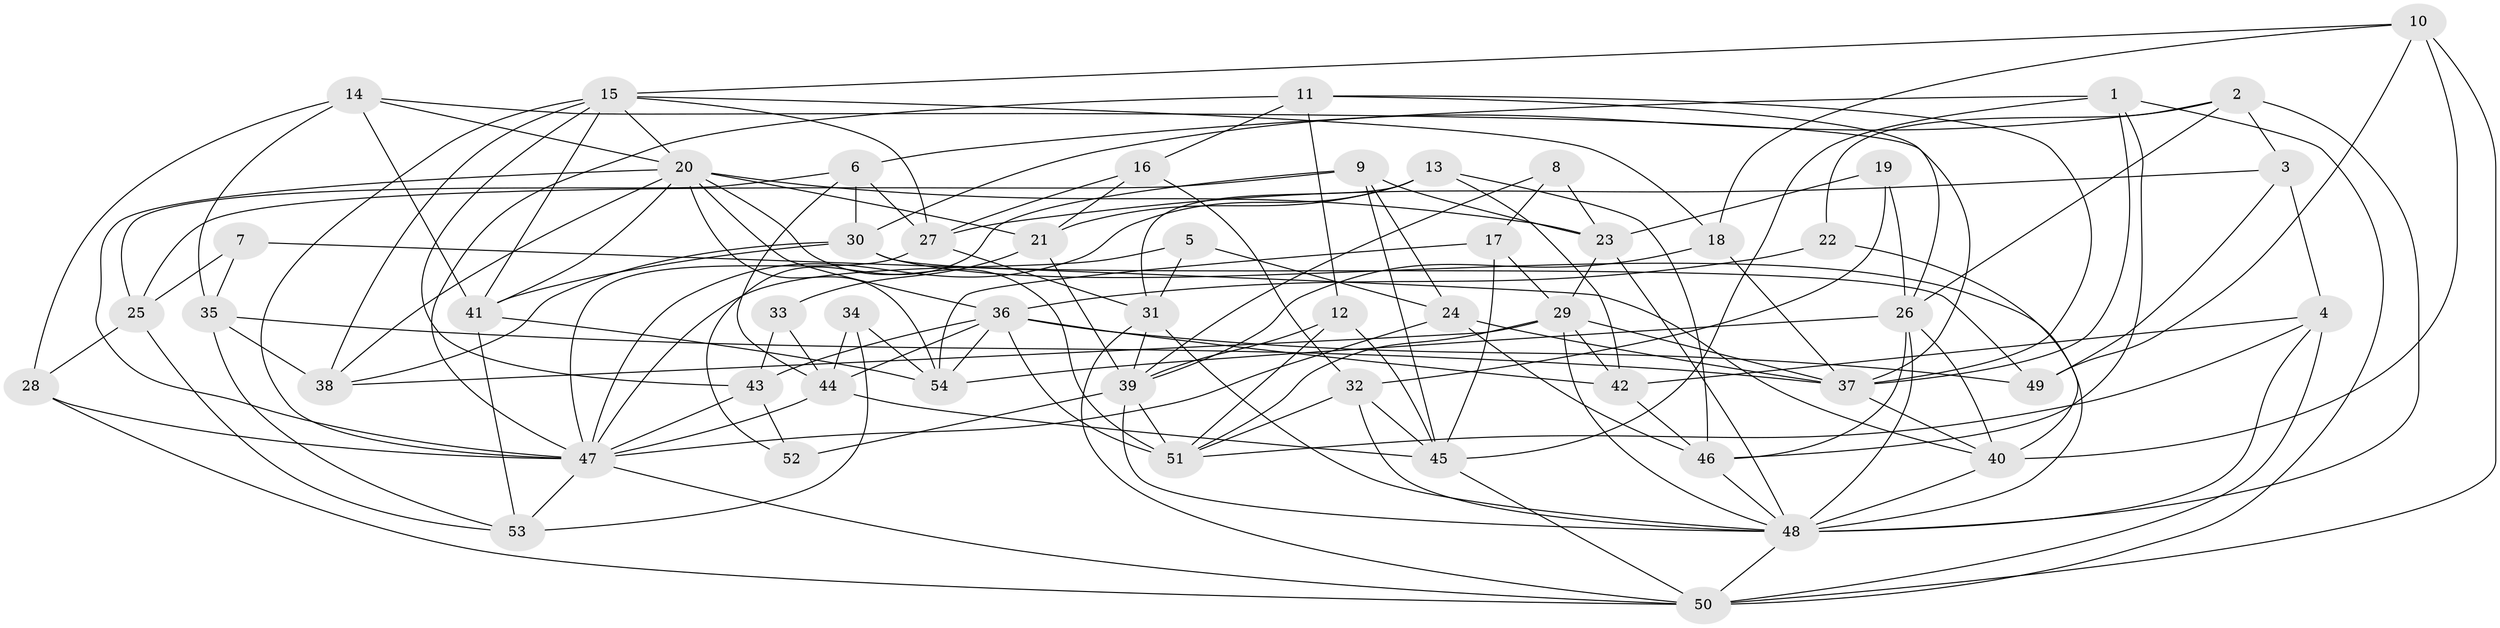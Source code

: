// original degree distribution, {3: 0.2803738317757009, 5: 0.21495327102803738, 4: 0.27102803738317754, 6: 0.056074766355140186, 2: 0.12149532710280374, 7: 0.037383177570093455, 8: 0.009345794392523364, 9: 0.009345794392523364}
// Generated by graph-tools (version 1.1) at 2025/02/03/09/25 03:02:03]
// undirected, 54 vertices, 149 edges
graph export_dot {
graph [start="1"]
  node [color=gray90,style=filled];
  1;
  2;
  3;
  4;
  5;
  6;
  7;
  8;
  9;
  10;
  11;
  12;
  13;
  14;
  15;
  16;
  17;
  18;
  19;
  20;
  21;
  22;
  23;
  24;
  25;
  26;
  27;
  28;
  29;
  30;
  31;
  32;
  33;
  34;
  35;
  36;
  37;
  38;
  39;
  40;
  41;
  42;
  43;
  44;
  45;
  46;
  47;
  48;
  49;
  50;
  51;
  52;
  53;
  54;
  1 -- 6 [weight=1.0];
  1 -- 37 [weight=1.0];
  1 -- 45 [weight=1.0];
  1 -- 46 [weight=1.0];
  1 -- 50 [weight=1.0];
  2 -- 3 [weight=1.0];
  2 -- 22 [weight=1.0];
  2 -- 26 [weight=1.0];
  2 -- 30 [weight=1.0];
  2 -- 48 [weight=2.0];
  3 -- 4 [weight=1.0];
  3 -- 27 [weight=1.0];
  3 -- 49 [weight=1.0];
  4 -- 42 [weight=1.0];
  4 -- 48 [weight=1.0];
  4 -- 50 [weight=1.0];
  4 -- 51 [weight=1.0];
  5 -- 24 [weight=1.0];
  5 -- 31 [weight=1.0];
  5 -- 47 [weight=1.0];
  6 -- 25 [weight=1.0];
  6 -- 27 [weight=1.0];
  6 -- 30 [weight=1.0];
  6 -- 44 [weight=1.0];
  7 -- 25 [weight=1.0];
  7 -- 35 [weight=1.0];
  7 -- 40 [weight=1.0];
  8 -- 17 [weight=1.0];
  8 -- 23 [weight=2.0];
  8 -- 39 [weight=1.0];
  9 -- 23 [weight=1.0];
  9 -- 24 [weight=1.0];
  9 -- 25 [weight=1.0];
  9 -- 45 [weight=1.0];
  9 -- 52 [weight=1.0];
  10 -- 15 [weight=1.0];
  10 -- 18 [weight=1.0];
  10 -- 40 [weight=1.0];
  10 -- 49 [weight=1.0];
  10 -- 50 [weight=1.0];
  11 -- 12 [weight=1.0];
  11 -- 16 [weight=1.0];
  11 -- 26 [weight=1.0];
  11 -- 37 [weight=1.0];
  11 -- 47 [weight=1.0];
  12 -- 39 [weight=1.0];
  12 -- 45 [weight=1.0];
  12 -- 51 [weight=1.0];
  13 -- 21 [weight=1.0];
  13 -- 31 [weight=1.0];
  13 -- 42 [weight=1.0];
  13 -- 46 [weight=1.0];
  13 -- 47 [weight=1.0];
  14 -- 20 [weight=1.0];
  14 -- 28 [weight=1.0];
  14 -- 35 [weight=1.0];
  14 -- 37 [weight=2.0];
  14 -- 41 [weight=2.0];
  15 -- 18 [weight=1.0];
  15 -- 20 [weight=1.0];
  15 -- 27 [weight=1.0];
  15 -- 38 [weight=1.0];
  15 -- 41 [weight=1.0];
  15 -- 43 [weight=1.0];
  15 -- 47 [weight=1.0];
  16 -- 21 [weight=1.0];
  16 -- 27 [weight=1.0];
  16 -- 32 [weight=1.0];
  17 -- 29 [weight=1.0];
  17 -- 45 [weight=1.0];
  17 -- 54 [weight=1.0];
  18 -- 37 [weight=1.0];
  18 -- 39 [weight=1.0];
  19 -- 23 [weight=1.0];
  19 -- 26 [weight=1.0];
  19 -- 32 [weight=1.0];
  20 -- 21 [weight=1.0];
  20 -- 23 [weight=1.0];
  20 -- 36 [weight=1.0];
  20 -- 38 [weight=1.0];
  20 -- 41 [weight=1.0];
  20 -- 47 [weight=1.0];
  20 -- 51 [weight=1.0];
  20 -- 54 [weight=1.0];
  21 -- 33 [weight=1.0];
  21 -- 39 [weight=1.0];
  22 -- 36 [weight=2.0];
  22 -- 40 [weight=1.0];
  23 -- 29 [weight=1.0];
  23 -- 48 [weight=1.0];
  24 -- 37 [weight=1.0];
  24 -- 46 [weight=1.0];
  24 -- 47 [weight=1.0];
  25 -- 28 [weight=1.0];
  25 -- 53 [weight=1.0];
  26 -- 40 [weight=1.0];
  26 -- 46 [weight=1.0];
  26 -- 48 [weight=1.0];
  26 -- 54 [weight=1.0];
  27 -- 31 [weight=1.0];
  27 -- 47 [weight=1.0];
  28 -- 47 [weight=1.0];
  28 -- 50 [weight=1.0];
  29 -- 37 [weight=1.0];
  29 -- 38 [weight=1.0];
  29 -- 42 [weight=1.0];
  29 -- 48 [weight=1.0];
  29 -- 51 [weight=1.0];
  30 -- 38 [weight=1.0];
  30 -- 41 [weight=1.0];
  30 -- 48 [weight=1.0];
  30 -- 49 [weight=1.0];
  31 -- 39 [weight=1.0];
  31 -- 48 [weight=1.0];
  31 -- 50 [weight=1.0];
  32 -- 45 [weight=1.0];
  32 -- 48 [weight=1.0];
  32 -- 51 [weight=1.0];
  33 -- 43 [weight=1.0];
  33 -- 44 [weight=1.0];
  34 -- 44 [weight=1.0];
  34 -- 53 [weight=2.0];
  34 -- 54 [weight=1.0];
  35 -- 37 [weight=1.0];
  35 -- 38 [weight=1.0];
  35 -- 53 [weight=1.0];
  36 -- 42 [weight=1.0];
  36 -- 43 [weight=2.0];
  36 -- 44 [weight=1.0];
  36 -- 49 [weight=1.0];
  36 -- 51 [weight=1.0];
  36 -- 54 [weight=1.0];
  37 -- 40 [weight=1.0];
  39 -- 48 [weight=1.0];
  39 -- 51 [weight=1.0];
  39 -- 52 [weight=2.0];
  40 -- 48 [weight=1.0];
  41 -- 53 [weight=1.0];
  41 -- 54 [weight=1.0];
  42 -- 46 [weight=1.0];
  43 -- 47 [weight=1.0];
  43 -- 52 [weight=1.0];
  44 -- 45 [weight=2.0];
  44 -- 47 [weight=1.0];
  45 -- 50 [weight=1.0];
  46 -- 48 [weight=1.0];
  47 -- 50 [weight=1.0];
  47 -- 53 [weight=1.0];
  48 -- 50 [weight=1.0];
}
